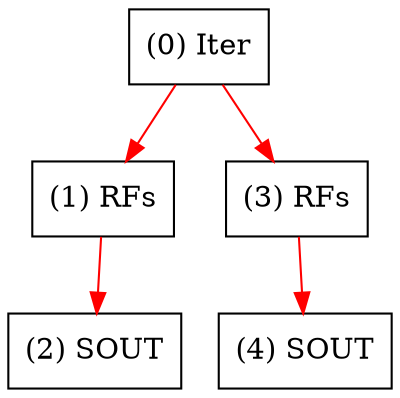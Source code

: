 digraph "DFG for'kernel' function" {
	Node0Iter[shape=record, label="(0) Iter"];
	Node1RFs[shape=record, label="(1) RFs"];
	Node2SOUT[shape=record, label="(2) SOUT"];
	Node3RFs[shape=record, label="(3) RFs"];
	Node4SOUT[shape=record, label="(4) SOUT"];
edge [color=red]
	Node0Iter -> Node1RFs
	Node1RFs -> Node2SOUT
	Node0Iter -> Node3RFs
	Node3RFs -> Node4SOUT
}
